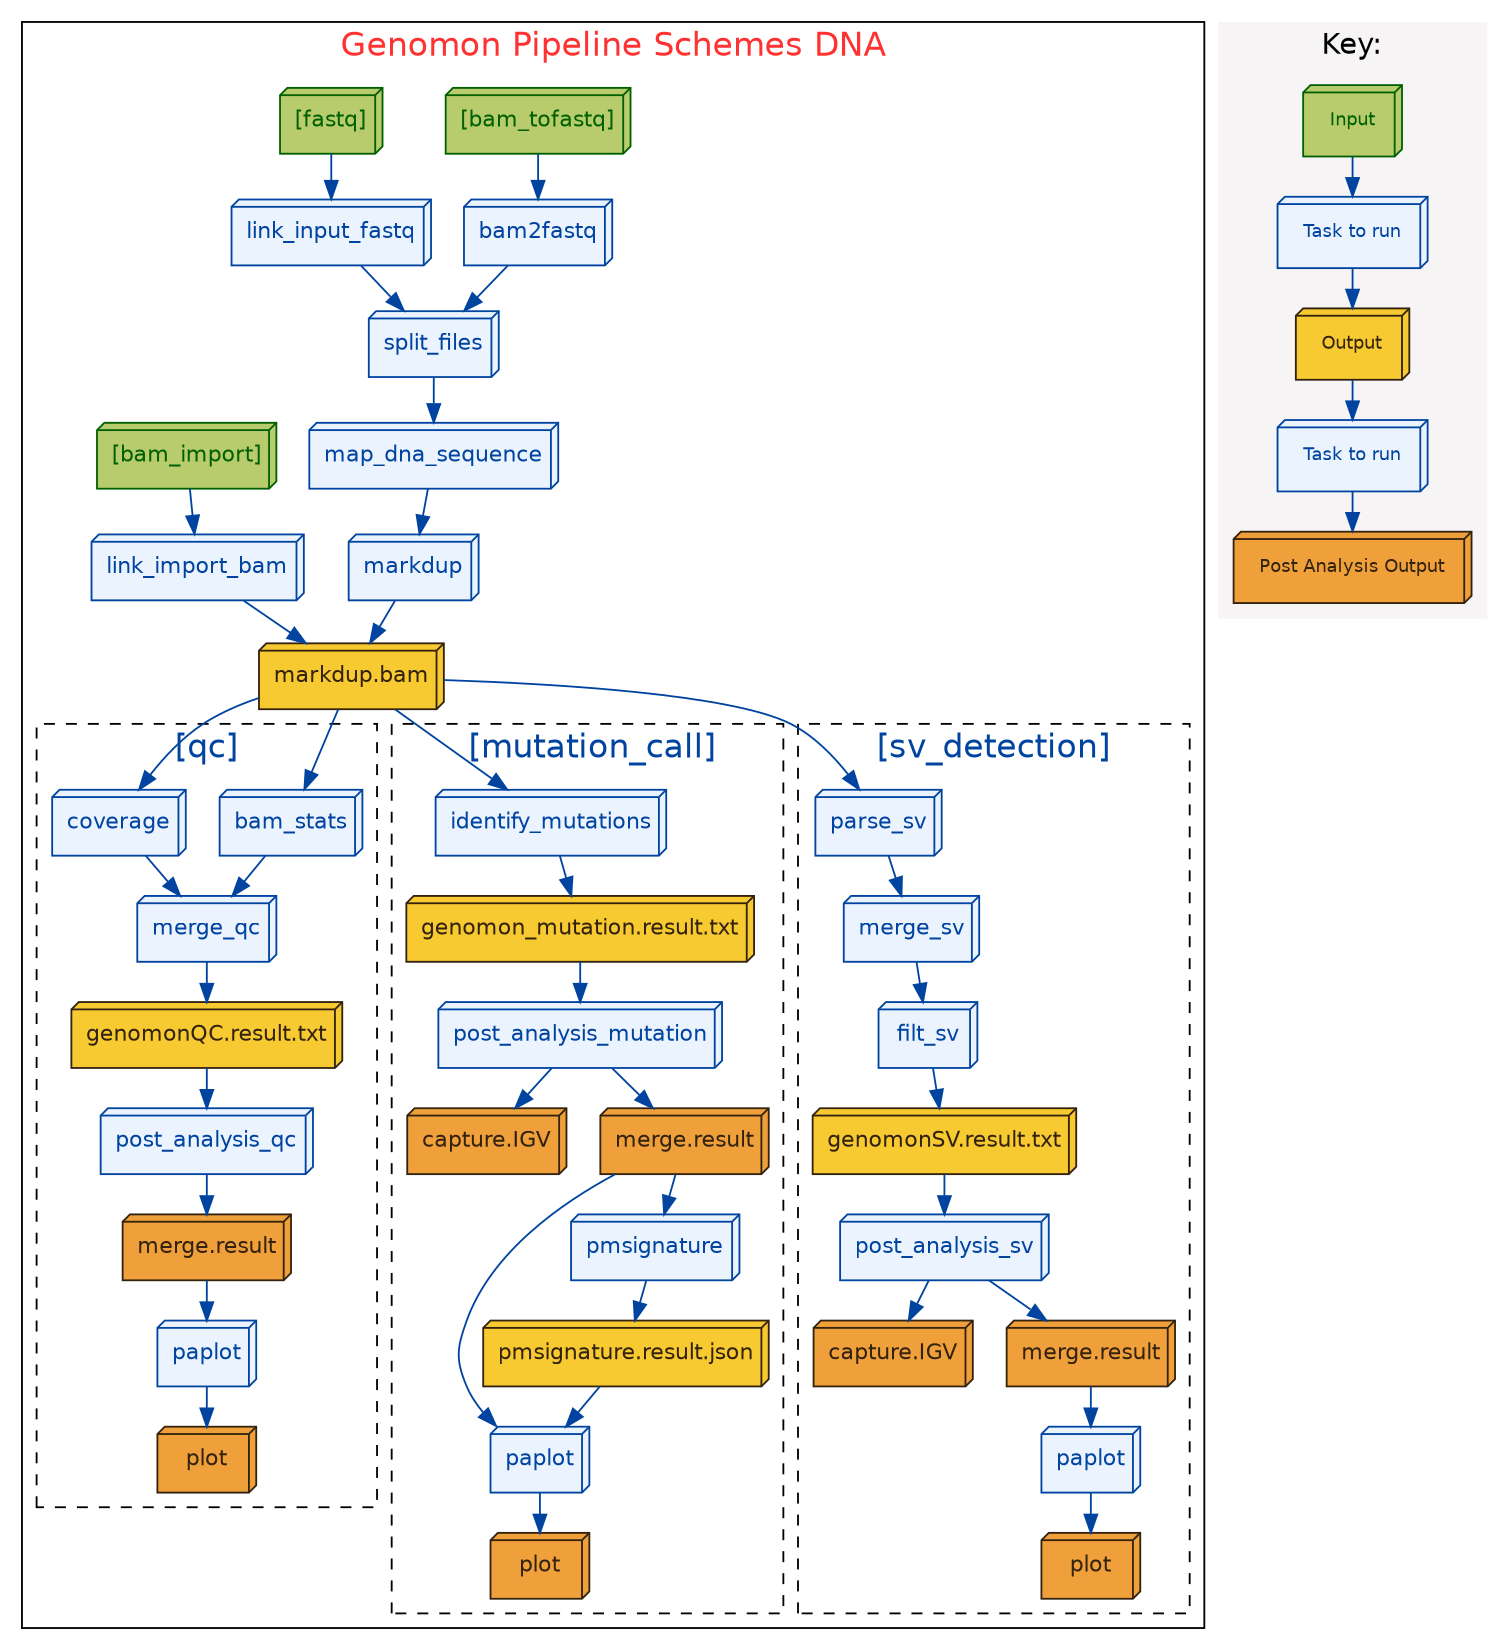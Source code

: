 digraph "Genomon Pipeline Schemes DNA"
{
	size = "11";
	splines = true;
	fontsize = "30";
	ranksep = 0.3;
	node[fontname = "helvetica", fontsize="12"];
	graph[clusterrank = "local"];
	
	subgraph clustertasks
	{
		rank="min";
		fontname = "helvetica";
		fontcolor = "#FF3232";
		fontsize = "18";
		label = "Genomon Pipeline Schemes DNA";

		#### task
		# input
		tsk_input_bam2fastq   [color="#006000", fillcolor="#B8CC6E", fontcolor="#006000", shape=box3d, style=filled, label="[bam_tofastq]"];
		tsk_input_fastq       [color="#006000", fillcolor="#B8CC6E", fontcolor="#006000", shape=box3d, style=filled, label="[fastq]"];
		tsk_input_bamimport   [color="#006000", fillcolor="#B8CC6E", fontcolor="#006000", shape=box3d, style=filled, label="[bam_import]"];

		# stage
		tsk_bam2fastq         [color="#0044A0", fillcolor="#EBF3FF", fontcolor="#0044A0", shape=box3d, style=filled, label="bam2fastq"];
		tsk_link_import_bam   [color="#0044A0", fillcolor="#EBF3FF", fontcolor="#0044A0", shape=box3d, style=filled, label="link_import_bam"];
		tsk_link_input_fastq  [color="#0044A0", fillcolor="#EBF3FF", fontcolor="#0044A0", shape=box3d, style=filled, label="link_input_fastq"];
		tsk_split_files       [color="#0044A0", fillcolor="#EBF3FF", fontcolor="#0044A0", shape=box3d, style=filled, label="split_files"];
		tsk_map_dna_sequence  [color="#0044A0", fillcolor="#EBF3FF", fontcolor="#0044A0", shape=box3d, style=filled, label="map_dna_sequence"];
		tsk_markdup           [color="#0044A0", fillcolor="#EBF3FF", fontcolor="#0044A0", shape=box3d, style=filled, label="markdup"];

		# output
		out_bam               [color="#33220D", fillcolor="#F8CA31", fontcolor="#33220D", shape=box3d, style=filled, label="markdup.bam"];

		#### lines
		# input
		tsk_input_bam2fastq -> tsk_bam2fastq[color="#0044A0"];
		tsk_input_fastq -> tsk_link_input_fastq[color="#0044A0"];
		tsk_input_bamimport -> tsk_link_import_bam[color="#0044A0"];

		# stage
		tsk_bam2fastq -> tsk_split_files[color="#0044A0"];
		tsk_link_input_fastq -> tsk_split_files[color="#0044A0"];
		tsk_split_files -> tsk_map_dna_sequence[color="#0044A0"];
		tsk_map_dna_sequence -> tsk_markdup[color="#0044A0"];
		tsk_link_import_bam -> out_bam[color="#0044A0"];
		tsk_markdup -> out_bam[color="#0044A0"];
		out_bam -> tsk_q_bam_stats[color="#0044A0"];
		out_bam -> tsk_q_coverage[color="#0044A0"];
		out_bam -> tsk_m_identify[color="#0044A0"];
		out_bam -> tsk_s_parse[color="#0044A0"];

		subgraph clustertasks_mutation
		{
			rank="min";
			fontname = "helvetica";
			fontcolor = "#0044A0";
			fontsize = "18";
			label = " [mutation_call]";
			style = dashed;

			#### task
			tsk_m_identify     [color="#0044A0", fillcolor="#EBF3FF", fontcolor="#0044A0", shape=box3d, style=filled, label="identify_mutations"];
			tsk_m_pa           [color="#0044A0", fillcolor="#EBF3FF", fontcolor="#0044A0", shape=box3d, style=filled, label="post_analysis_mutation"];
			tsk_m_paplot       [color="#0044A0", fillcolor="#EBF3FF", fontcolor="#0044A0", shape=box3d, style=filled, label="paplot"];
			tsk_m_signature    [color="#0044A0", fillcolor="#EBF3FF", fontcolor="#0044A0", shape=box3d, style=filled, label="pmsignature"];
			
			# output
			out_m_result       [color="#33220D", fillcolor="#F8CA31", fontcolor="#33220D", shape=box3d, style=filled, label="genomon_mutation.result.txt"];
			out_m_pa_igv       [color="#33220D", fillcolor="#EFA03B", fontcolor="#33220D", shape=box3d, style=filled, label="capture.IGV"];
			out_m_pa_merge     [color="#33220D", fillcolor="#EFA03B", fontcolor="#33220D", shape=box3d, style=filled, label="merge.result"];
			out_m_signature    [color="#33220D", fillcolor="#F8CA31", fontcolor="#33220D", shape=box3d, style=filled, label="pmsignature.result.json"];
			out_m_paplot       [color="#33220D", fillcolor="#EFA03B", fontcolor="#33220D", shape=box3d, style=filled, label="plot"];

			#### link
			# output
			tsk_m_identify -> out_m_result[color="#0044A0"];

			# postm_analysis
			out_m_result -> tsk_m_pa[color="#0044A0"];
			tsk_m_pa -> out_m_pa_merge[color="#0044A0"];
			tsk_m_pa -> out_m_pa_igv[color="#0044A0"];

			# signature
			out_m_pa_merge -> tsk_m_signature[color="#0044A0"];
			tsk_m_signature -> out_m_signature[color="#0044A0"];
			
			# paplot
			out_m_pa_merge -> tsk_m_paplot[color="#0044A0"];
			out_m_signature -> tsk_m_paplot[color="#0044A0"];
			tsk_m_paplot -> out_m_paplot[color="#0044A0"];
		}
		subgraph clustertasks_sv
		{
			rank="min";
			fontname = "helvetica";
			fontcolor = "#0044A0";
			fontsize = "18";
			label = "[sv_detection]";
			style = dashed;

			#### task
			tsk_s_parse         [color="#0044A0", fillcolor="#EBF3FF", fontcolor="#0044A0", shape=box3d, style=filled, label="parse_sv"];
			tsk_s_merge         [color="#0044A0", fillcolor="#EBF3FF", fontcolor="#0044A0", shape=box3d, style=filled, label="merge_sv"];
			tsk_s_filt          [color="#0044A0", fillcolor="#EBF3FF", fontcolor="#0044A0", shape=box3d, style=filled, label="filt_sv"];
			tsk_s_pa            [color="#0044A0", fillcolor="#EBF3FF", fontcolor="#0044A0", shape=box3d, style=filled, label="post_analysis_sv"];
			tsk_s_paplot        [color="#0044A0", fillcolor="#EBF3FF", fontcolor="#0044A0", shape=box3d, style=filled, label="paplot"];

			# output
			out_s_result        [color="#33220D", fillcolor="#F8CA31", fontcolor="#33220D", shape=box3d, style=filled, label="genomonSV.result.txt"];
			out_s_pa_sv_igv     [color="#33220D", fillcolor="#EFA03B", fontcolor="#33220D", shape=box3d, style=filled, label="capture.IGV"];
			out_s_pa_sv_merge   [color="#33220D", fillcolor="#EFA03B", fontcolor="#33220D", shape=box3d, style=filled, label="merge.result"];
			out_s_paplot        [color="#33220D", fillcolor="#EFA03B", fontcolor="#33220D", shape=box3d, style=filled, label="plot"];

			#### link
			# stage
			tsk_s_parse -> tsk_s_merge[color="#0044A0"];
			tsk_s_merge -> tsk_s_filt[color="#0044A0"];

			# output
			tsk_s_filt -> out_s_result[color="#0044A0"];

			# post_analysis
			out_s_result -> tsk_s_pa[color="#0044A0"];
			tsk_s_pa -> out_s_pa_sv_merge[color="#0044A0"];
			tsk_s_pa -> out_s_pa_sv_igv[color="#0044A0"];

			# paplot
			out_s_pa_sv_merge -> tsk_s_paplot[color="#0044A0"];
			tsk_s_paplot -> out_s_paplot[color="#0044A0"];
		}
		subgraph clustertasks_qc
		{
			rank="min";
			fontname = "helvetica";
			fontcolor = "#0044A0";
			fontsize = "18";
			label = "[qc]";
			style = dashed;

			#### task
			tsk_q_bam_stats     [color="#0044A0", fillcolor="#EBF3FF", fontcolor="#0044A0", shape=box3d, style=filled, label="bam_stats"];
			tsk_q_coverage      [color="#0044A0", fillcolor="#EBF3FF", fontcolor="#0044A0", shape=box3d, style=filled, label="coverage"];
			tsk_q_merge         [color="#0044A0", fillcolor="#EBF3FF", fontcolor="#0044A0", shape=box3d, style=filled, label="merge_qc"];
			tsk_q_pa            [color="#0044A0", fillcolor="#EBF3FF", fontcolor="#0044A0", shape=box3d, style=filled, label="post_analysis_qc"];
			tsk_q_paplot        [color="#0044A0", fillcolor="#EBF3FF", fontcolor="#0044A0", shape=box3d, style=filled, label="paplot"];

			# output
			out_q_result        [color="#33220D", fillcolor="#F8CA31", fontcolor="#33220D", shape=box3d, style=filled, label="genomonQC.result.txt"];
			out_q_pa_merge      [color="#33220D", fillcolor="#EFA03B", fontcolor="#33220D", shape=box3d, style=filled, label="merge.result"];
			out_q_paplot        [color="#33220D", fillcolor="#EFA03B", fontcolor="#33220D", shape=box3d, style=filled, label="plot"];

			#### link
			# stage
			tsk_q_bam_stats -> tsk_q_merge[color="#0044A0"];
			tsk_q_coverage -> tsk_q_merge[color="#0044A0"];

			# output
			tsk_q_merge -> out_q_result[color="#0044A0"];

			# post_analysis
			out_q_result -> tsk_q_pa[color="#0044A0"];
			tsk_q_pa -> out_q_pa_merge[color="#0044A0"];

			# paplot
			out_q_pa_merge -> tsk_q_paplot[color="#0044A0"];
			tsk_q_paplot -> out_q_paplot[color="#0044A0"];
		}
	}

	subgraph clusterkey1
	{
		rank = "min";
		style  = filled;
		
		fontname = "helvetica"
		fontsize = 16;
		color = "#F6F4F4";
		label = "Key:"

		node[margin="0.2,0.2", fontname = "helvetica", fontsize="10"];
		k1[color="#006000", fillcolor="#B8CC6E", fontcolor="#006000", label="Input", shape=box3d, style=filled];
		k2[color="#0044A0", fillcolor="#EBF3FF", fontcolor="#0044A0", label="Task to run", shape=box3d, style=filled];
		k3[color="#33220D", fillcolor="#F8CA31", fontcolor="#33220D", label="Output", shape=box3d, style=filled];
		k4[color="#0044A0", fillcolor="#EBF3FF", fontcolor="#0044A0", label="Task to run", shape=box3d, style=filled];
		k5[color="#33220D", fillcolor="#EFA03B", fontcolor="#33220D", label="Post Analysis Output", shape=box3d, style=filled];
		k1 -> k2[color="#0044A0", arrowtype=normal];
		k2 -> k3[color="#0044A0", arrowtype=normal];
		k3 -> k4[color="#0044A0", arrowtype=normal];
		k4 -> k5[color="#0044A0", arrowtype=normal];
	}
}
